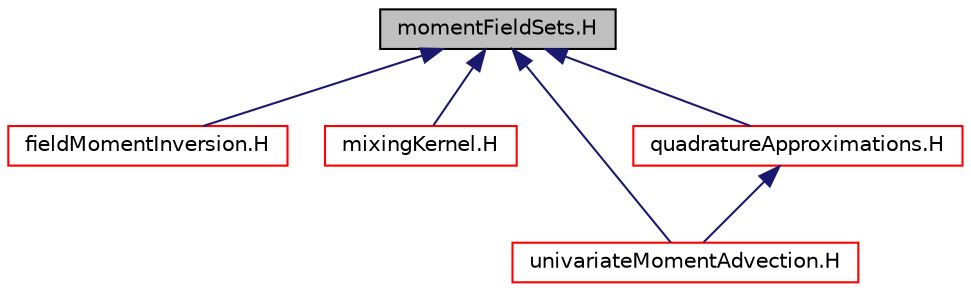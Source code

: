 digraph "momentFieldSets.H"
{
  bgcolor="transparent";
  edge [fontname="Helvetica",fontsize="10",labelfontname="Helvetica",labelfontsize="10"];
  node [fontname="Helvetica",fontsize="10",shape=record];
  Node1 [label="momentFieldSets.H",height=0.2,width=0.4,color="black", fillcolor="grey75", style="filled", fontcolor="black"];
  Node1 -> Node2 [dir="back",color="midnightblue",fontsize="10",style="solid",fontname="Helvetica"];
  Node2 [label="fieldMomentInversion.H",height=0.2,width=0.4,color="red",URL="$a00121.html"];
  Node1 -> Node3 [dir="back",color="midnightblue",fontsize="10",style="solid",fontname="Helvetica"];
  Node3 [label="mixingKernel.H",height=0.2,width=0.4,color="red",URL="$a00149.html"];
  Node1 -> Node4 [dir="back",color="midnightblue",fontsize="10",style="solid",fontname="Helvetica"];
  Node4 [label="univariateMomentAdvection.H",height=0.2,width=0.4,color="red",URL="$a00233.html"];
  Node1 -> Node5 [dir="back",color="midnightblue",fontsize="10",style="solid",fontname="Helvetica"];
  Node5 [label="quadratureApproximations.H",height=0.2,width=0.4,color="red",URL="$a00211.html"];
  Node5 -> Node4 [dir="back",color="midnightblue",fontsize="10",style="solid",fontname="Helvetica"];
}
